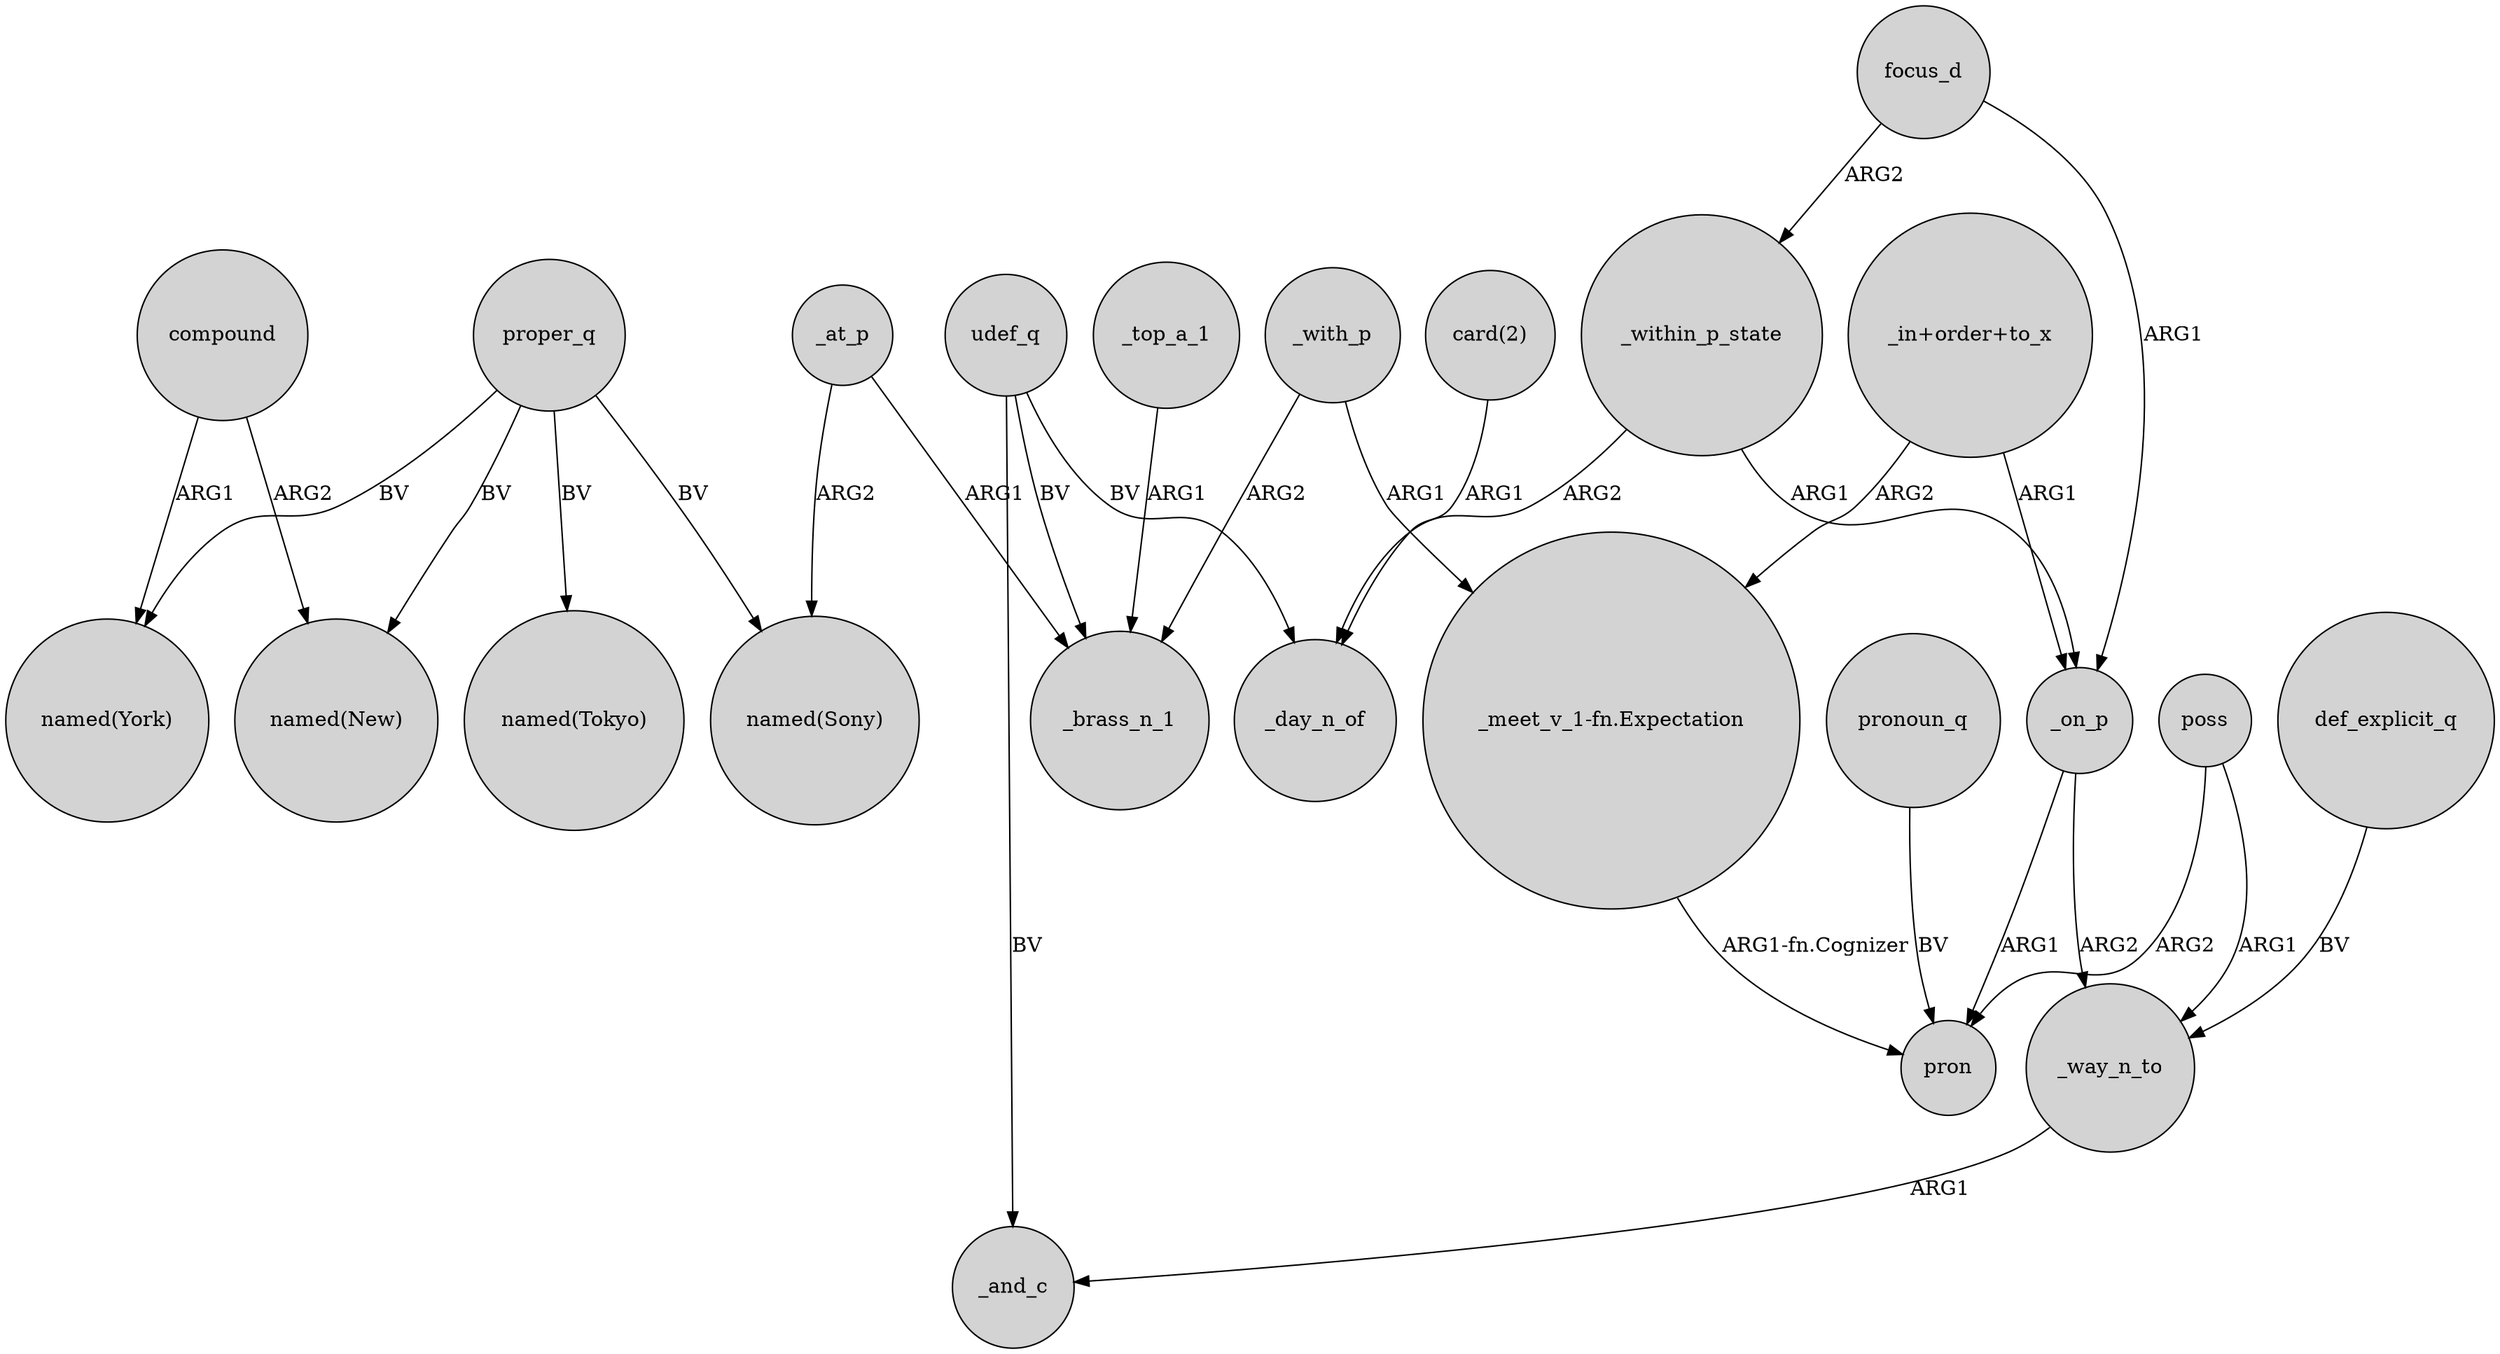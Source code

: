 digraph {
	node [shape=circle style=filled]
	compound -> "named(New)" [label=ARG2]
	proper_q -> "named(New)" [label=BV]
	"card(2)" -> _day_n_of [label=ARG1]
	focus_d -> _on_p [label=ARG1]
	udef_q -> _and_c [label=BV]
	_at_p -> _brass_n_1 [label=ARG1]
	_with_p -> _brass_n_1 [label=ARG2]
	proper_q -> "named(York)" [label=BV]
	proper_q -> "named(Sony)" [label=BV]
	_on_p -> pron [label=ARG1]
	_way_n_to -> _and_c [label=ARG1]
	pronoun_q -> pron [label=BV]
	udef_q -> _day_n_of [label=BV]
	_on_p -> _way_n_to [label=ARG2]
	poss -> pron [label=ARG2]
	_at_p -> "named(Sony)" [label=ARG2]
	"_meet_v_1-fn.Expectation" -> pron [label="ARG1-fn.Cognizer"]
	_top_a_1 -> _brass_n_1 [label=ARG1]
	udef_q -> _brass_n_1 [label=BV]
	_with_p -> "_meet_v_1-fn.Expectation" [label=ARG1]
	_within_p_state -> _on_p [label=ARG1]
	def_explicit_q -> _way_n_to [label=BV]
	proper_q -> "named(Tokyo)" [label=BV]
	"_in+order+to_x" -> _on_p [label=ARG1]
	poss -> _way_n_to [label=ARG1]
	compound -> "named(York)" [label=ARG1]
	"_in+order+to_x" -> "_meet_v_1-fn.Expectation" [label=ARG2]
	focus_d -> _within_p_state [label=ARG2]
	_within_p_state -> _day_n_of [label=ARG2]
}
